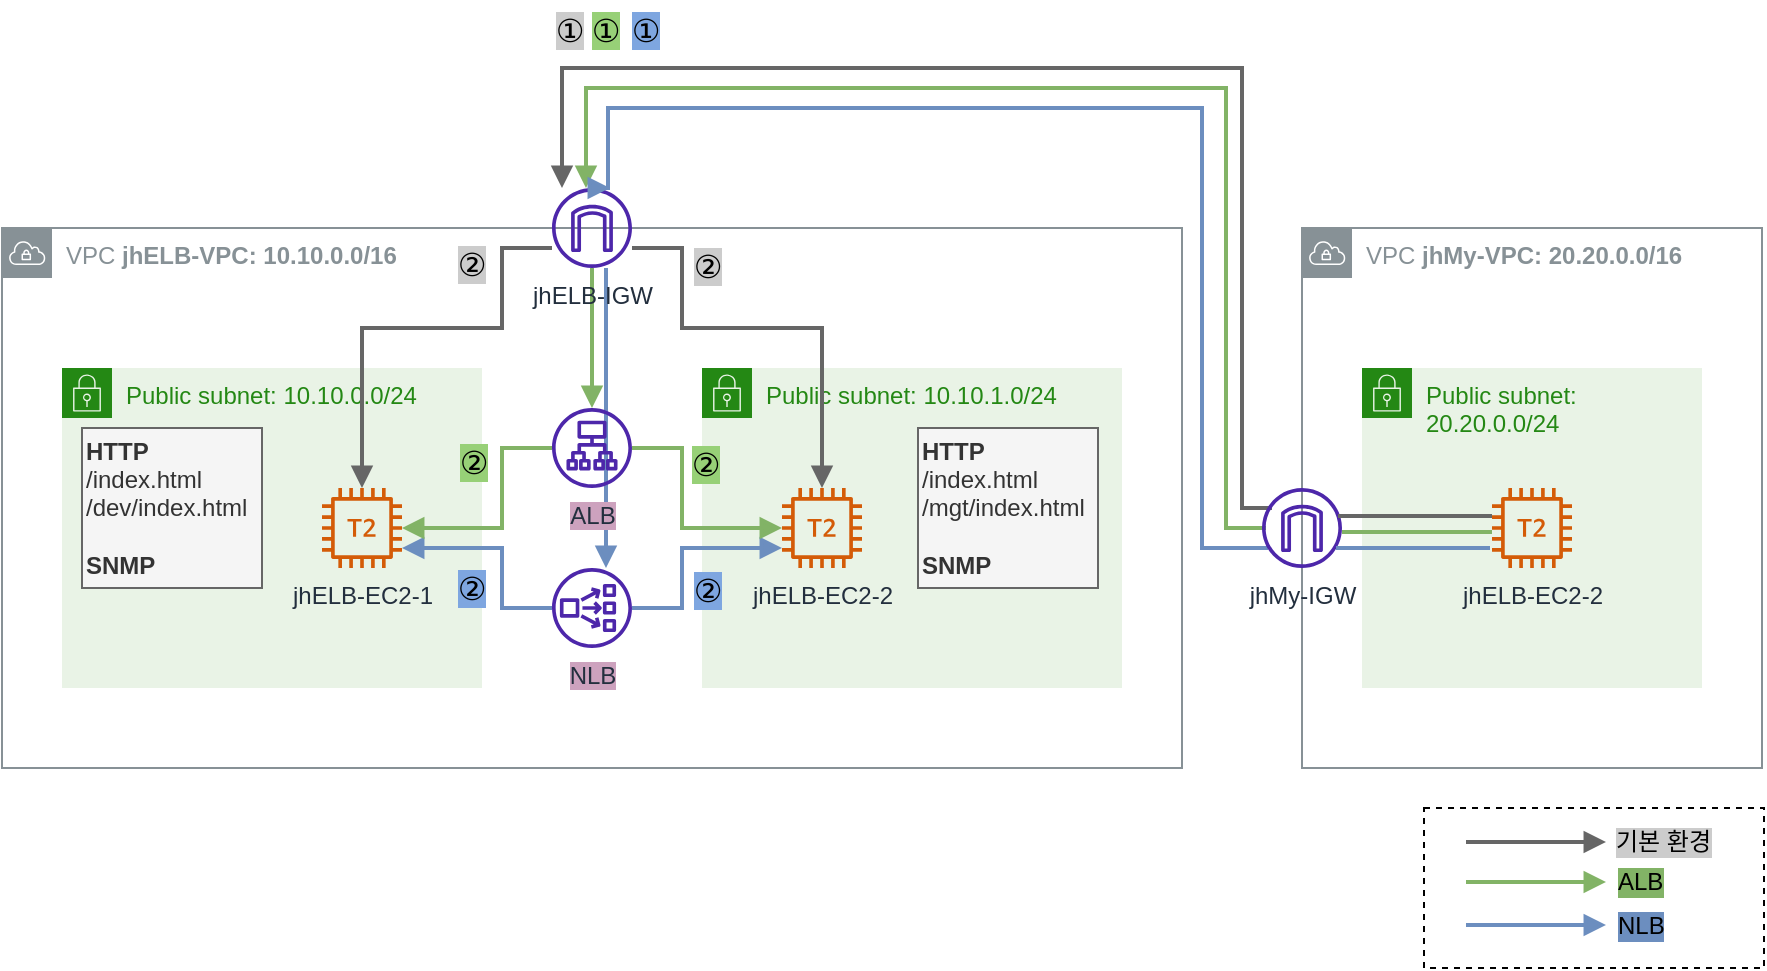 <mxfile version="20.3.0" type="device"><diagram id="O1QQbL72nYp6XeWh-pYY" name="페이지-1"><mxGraphModel dx="1298" dy="892" grid="1" gridSize="10" guides="1" tooltips="1" connect="1" arrows="1" fold="1" page="1" pageScale="1" pageWidth="827" pageHeight="1169" math="0" shadow="0"><root><mxCell id="0"/><mxCell id="1" parent="0"/><mxCell id="yalJn6UqCPsWomniYJql-1" value="VPC &lt;b&gt;jhELB-VPC: 10.10.0.0/16&lt;/b&gt;" style="sketch=0;outlineConnect=0;gradientColor=none;html=1;whiteSpace=wrap;fontSize=12;fontStyle=0;shape=mxgraph.aws4.group;grIcon=mxgraph.aws4.group_vpc;strokeColor=#879196;fillColor=none;verticalAlign=top;align=left;spacingLeft=30;fontColor=#879196;dashed=0;" parent="1" vertex="1"><mxGeometry x="40" y="370" width="590" height="270" as="geometry"/></mxCell><mxCell id="yalJn6UqCPsWomniYJql-3" value="Public subnet: 10.10.0.0/24" style="points=[[0,0],[0.25,0],[0.5,0],[0.75,0],[1,0],[1,0.25],[1,0.5],[1,0.75],[1,1],[0.75,1],[0.5,1],[0.25,1],[0,1],[0,0.75],[0,0.5],[0,0.25]];outlineConnect=0;gradientColor=none;html=1;whiteSpace=wrap;fontSize=12;fontStyle=0;container=1;pointerEvents=0;collapsible=0;recursiveResize=0;shape=mxgraph.aws4.group;grIcon=mxgraph.aws4.group_security_group;grStroke=0;strokeColor=#248814;fillColor=#E9F3E6;verticalAlign=top;align=left;spacingLeft=30;fontColor=#248814;dashed=0;" parent="1" vertex="1"><mxGeometry x="70" y="440" width="210" height="160" as="geometry"/></mxCell><mxCell id="yalJn6UqCPsWomniYJql-4" value="jhELB-EC2-1" style="sketch=0;outlineConnect=0;fontColor=#232F3E;gradientColor=none;fillColor=#D45B07;strokeColor=none;dashed=0;verticalLabelPosition=bottom;verticalAlign=top;align=center;html=1;fontSize=12;fontStyle=0;aspect=fixed;pointerEvents=1;shape=mxgraph.aws4.t2_instance;" parent="yalJn6UqCPsWomniYJql-3" vertex="1"><mxGeometry x="130" y="60" width="40" height="40" as="geometry"/></mxCell><mxCell id="yalJn6UqCPsWomniYJql-5" value="&lt;b&gt;HTTP&lt;/b&gt;&lt;br&gt;/index.html&lt;br&gt;/dev/index.html&lt;br&gt;&lt;br&gt;&lt;b&gt;SNMP&lt;/b&gt;" style="text;html=1;strokeColor=#666666;fillColor=#f5f5f5;align=left;verticalAlign=middle;whiteSpace=wrap;rounded=0;fontColor=#333333;" parent="1" vertex="1"><mxGeometry x="80" y="470" width="90" height="80" as="geometry"/></mxCell><mxCell id="yalJn6UqCPsWomniYJql-6" value="Public subnet: 10.10.1.0/24" style="points=[[0,0],[0.25,0],[0.5,0],[0.75,0],[1,0],[1,0.25],[1,0.5],[1,0.75],[1,1],[0.75,1],[0.5,1],[0.25,1],[0,1],[0,0.75],[0,0.5],[0,0.25]];outlineConnect=0;gradientColor=none;html=1;whiteSpace=wrap;fontSize=12;fontStyle=0;container=1;pointerEvents=0;collapsible=0;recursiveResize=0;shape=mxgraph.aws4.group;grIcon=mxgraph.aws4.group_security_group;grStroke=0;strokeColor=#248814;fillColor=#E9F3E6;verticalAlign=top;align=left;spacingLeft=30;fontColor=#248814;dashed=0;" parent="1" vertex="1"><mxGeometry x="390" y="440" width="210" height="160" as="geometry"/></mxCell><mxCell id="yalJn6UqCPsWomniYJql-7" value="jhELB-EC2-2" style="sketch=0;outlineConnect=0;fontColor=#232F3E;gradientColor=none;fillColor=#D45B07;strokeColor=none;dashed=0;verticalLabelPosition=bottom;verticalAlign=top;align=center;html=1;fontSize=12;fontStyle=0;aspect=fixed;pointerEvents=1;shape=mxgraph.aws4.t2_instance;" parent="yalJn6UqCPsWomniYJql-6" vertex="1"><mxGeometry x="40" y="60" width="40" height="40" as="geometry"/></mxCell><mxCell id="yalJn6UqCPsWomniYJql-48" value="②" style="text;html=1;strokeColor=none;fillColor=none;align=center;verticalAlign=middle;whiteSpace=wrap;rounded=0;fontSize=16;labelBackgroundColor=#7EA6E0;" parent="yalJn6UqCPsWomniYJql-6" vertex="1"><mxGeometry x="-17" y="98" width="40" height="25" as="geometry"/></mxCell><mxCell id="yalJn6UqCPsWomniYJql-8" value="&lt;b&gt;HTTP&lt;/b&gt;&lt;br&gt;/index.html&lt;br&gt;/mgt/index.html&lt;br&gt;&lt;br&gt;&lt;b&gt;SNMP&lt;/b&gt;" style="text;html=1;strokeColor=#666666;fillColor=#f5f5f5;align=left;verticalAlign=middle;whiteSpace=wrap;rounded=0;fontColor=#333333;" parent="1" vertex="1"><mxGeometry x="498" y="470" width="90" height="80" as="geometry"/></mxCell><mxCell id="yalJn6UqCPsWomniYJql-9" value="VPC &lt;b&gt;jhMy-VPC: 20.20.0.0/16&lt;/b&gt;" style="sketch=0;outlineConnect=0;gradientColor=none;html=1;whiteSpace=wrap;fontSize=12;fontStyle=0;shape=mxgraph.aws4.group;grIcon=mxgraph.aws4.group_vpc;strokeColor=#879196;fillColor=none;verticalAlign=top;align=left;spacingLeft=30;fontColor=#879196;dashed=0;" parent="1" vertex="1"><mxGeometry x="690" y="370" width="230" height="270" as="geometry"/></mxCell><mxCell id="yalJn6UqCPsWomniYJql-10" value="Public subnet: 20.20.0.0/24" style="points=[[0,0],[0.25,0],[0.5,0],[0.75,0],[1,0],[1,0.25],[1,0.5],[1,0.75],[1,1],[0.75,1],[0.5,1],[0.25,1],[0,1],[0,0.75],[0,0.5],[0,0.25]];outlineConnect=0;gradientColor=none;html=1;whiteSpace=wrap;fontSize=12;fontStyle=0;container=1;pointerEvents=0;collapsible=0;recursiveResize=0;shape=mxgraph.aws4.group;grIcon=mxgraph.aws4.group_security_group;grStroke=0;strokeColor=#248814;fillColor=#E9F3E6;verticalAlign=top;align=left;spacingLeft=30;fontColor=#248814;dashed=0;" parent="1" vertex="1"><mxGeometry x="720" y="440" width="170" height="160" as="geometry"/></mxCell><mxCell id="yalJn6UqCPsWomniYJql-11" value="jhELB-EC2-2" style="sketch=0;outlineConnect=0;fontColor=#232F3E;gradientColor=none;fillColor=#D45B07;strokeColor=none;dashed=0;verticalLabelPosition=bottom;verticalAlign=top;align=center;html=1;fontSize=12;fontStyle=0;aspect=fixed;pointerEvents=1;shape=mxgraph.aws4.t2_instance;" parent="yalJn6UqCPsWomniYJql-10" vertex="1"><mxGeometry x="65" y="60" width="40" height="40" as="geometry"/></mxCell><mxCell id="yalJn6UqCPsWomniYJql-18" style="edgeStyle=orthogonalEdgeStyle;rounded=0;orthogonalLoop=1;jettySize=auto;html=1;strokeWidth=2;endArrow=block;endFill=1;fillColor=#f5f5f5;strokeColor=#666666;" parent="1" source="yalJn6UqCPsWomniYJql-12" target="yalJn6UqCPsWomniYJql-4" edge="1"><mxGeometry relative="1" as="geometry"><Array as="points"><mxPoint x="290" y="380"/><mxPoint x="290" y="420"/><mxPoint x="220" y="420"/></Array></mxGeometry></mxCell><mxCell id="yalJn6UqCPsWomniYJql-19" style="edgeStyle=orthogonalEdgeStyle;rounded=0;orthogonalLoop=1;jettySize=auto;html=1;strokeWidth=2;endArrow=block;endFill=1;fillColor=#f5f5f5;strokeColor=#666666;" parent="1" source="yalJn6UqCPsWomniYJql-12" target="yalJn6UqCPsWomniYJql-7" edge="1"><mxGeometry relative="1" as="geometry"><Array as="points"><mxPoint x="380" y="380"/><mxPoint x="380" y="420"/><mxPoint x="450" y="420"/></Array></mxGeometry></mxCell><mxCell id="yalJn6UqCPsWomniYJql-20" style="edgeStyle=orthogonalEdgeStyle;rounded=0;orthogonalLoop=1;jettySize=auto;html=1;strokeColor=#82b366;strokeWidth=2;endArrow=block;endFill=1;fillColor=#d5e8d4;" parent="1" source="yalJn6UqCPsWomniYJql-12" target="yalJn6UqCPsWomniYJql-15" edge="1"><mxGeometry relative="1" as="geometry"/></mxCell><mxCell id="yalJn6UqCPsWomniYJql-24" style="edgeStyle=orthogonalEdgeStyle;rounded=0;orthogonalLoop=1;jettySize=auto;html=1;strokeColor=#6c8ebf;strokeWidth=2;endArrow=block;endFill=1;fillColor=#dae8fc;" parent="1" edge="1"><mxGeometry relative="1" as="geometry"><mxPoint x="342" y="390.0" as="sourcePoint"/><mxPoint x="342" y="540" as="targetPoint"/></mxGeometry></mxCell><mxCell id="yalJn6UqCPsWomniYJql-12" value="jhELB-IGW" style="sketch=0;outlineConnect=0;fontColor=#232F3E;gradientColor=none;fillColor=#4D27AA;strokeColor=none;dashed=0;verticalLabelPosition=bottom;verticalAlign=top;align=center;html=1;fontSize=12;fontStyle=0;aspect=fixed;pointerEvents=1;shape=mxgraph.aws4.internet_gateway;" parent="1" vertex="1"><mxGeometry x="315" y="350" width="40" height="40" as="geometry"/></mxCell><mxCell id="yalJn6UqCPsWomniYJql-17" style="edgeStyle=orthogonalEdgeStyle;rounded=0;orthogonalLoop=1;jettySize=auto;html=1;strokeWidth=2;endArrow=block;endFill=1;fillColor=#f5f5f5;strokeColor=#666666;" parent="1" target="yalJn6UqCPsWomniYJql-12" edge="1"><mxGeometry relative="1" as="geometry"><mxPoint x="675" y="510" as="sourcePoint"/><mxPoint x="230" y="350" as="targetPoint"/><Array as="points"><mxPoint x="660" y="510"/><mxPoint x="660" y="290"/><mxPoint x="320" y="290"/></Array></mxGeometry></mxCell><mxCell id="yalJn6UqCPsWomniYJql-39" style="edgeStyle=orthogonalEdgeStyle;rounded=0;orthogonalLoop=1;jettySize=auto;html=1;strokeColor=#82b366;strokeWidth=2;endArrow=block;endFill=1;endSize=6;fillColor=#d5e8d4;" parent="1" edge="1"><mxGeometry relative="1" as="geometry"><mxPoint x="672" y="520" as="sourcePoint"/><mxPoint x="332" y="350.0" as="targetPoint"/><Array as="points"><mxPoint x="652" y="520"/><mxPoint x="652" y="300"/><mxPoint x="332" y="300"/></Array></mxGeometry></mxCell><mxCell id="yalJn6UqCPsWomniYJql-40" style="edgeStyle=orthogonalEdgeStyle;rounded=0;orthogonalLoop=1;jettySize=auto;html=1;strokeColor=#6c8ebf;strokeWidth=2;endArrow=block;endFill=1;endSize=6;fillColor=#dae8fc;" parent="1" edge="1"><mxGeometry relative="1" as="geometry"><mxPoint x="673" y="530" as="sourcePoint"/><mxPoint x="344" y="350.0" as="targetPoint"/><Array as="points"><mxPoint x="640" y="530"/><mxPoint x="640" y="310"/><mxPoint x="343" y="310"/></Array></mxGeometry></mxCell><mxCell id="yalJn6UqCPsWomniYJql-13" value="jhMy-IGW" style="sketch=0;outlineConnect=0;fontColor=#232F3E;gradientColor=none;fillColor=#4D27AA;strokeColor=none;dashed=0;verticalLabelPosition=bottom;verticalAlign=top;align=center;html=1;fontSize=12;fontStyle=0;aspect=fixed;pointerEvents=1;shape=mxgraph.aws4.internet_gateway;" parent="1" vertex="1"><mxGeometry x="670" y="500" width="40" height="40" as="geometry"/></mxCell><mxCell id="yalJn6UqCPsWomniYJql-25" style="edgeStyle=orthogonalEdgeStyle;rounded=0;orthogonalLoop=1;jettySize=auto;html=1;strokeColor=#6c8ebf;strokeWidth=2;endArrow=block;endFill=1;fillColor=#dae8fc;" parent="1" source="yalJn6UqCPsWomniYJql-14" target="yalJn6UqCPsWomniYJql-7" edge="1"><mxGeometry relative="1" as="geometry"><Array as="points"><mxPoint x="380" y="560"/><mxPoint x="380" y="530"/></Array></mxGeometry></mxCell><mxCell id="yalJn6UqCPsWomniYJql-26" style="edgeStyle=orthogonalEdgeStyle;rounded=0;orthogonalLoop=1;jettySize=auto;html=1;strokeColor=#6c8ebf;strokeWidth=2;endArrow=block;endFill=1;fillColor=#dae8fc;" parent="1" source="yalJn6UqCPsWomniYJql-14" target="yalJn6UqCPsWomniYJql-4" edge="1"><mxGeometry relative="1" as="geometry"><Array as="points"><mxPoint x="290" y="560"/><mxPoint x="290" y="530"/></Array></mxGeometry></mxCell><mxCell id="yalJn6UqCPsWomniYJql-14" value="NLB" style="sketch=0;outlineConnect=0;fontColor=#232F3E;gradientColor=none;fillColor=#4D27AA;strokeColor=none;dashed=0;verticalLabelPosition=bottom;verticalAlign=top;align=center;html=1;fontSize=12;fontStyle=0;aspect=fixed;pointerEvents=1;shape=mxgraph.aws4.network_load_balancer;labelBackgroundColor=#CDA2BE;" parent="1" vertex="1"><mxGeometry x="315" y="540" width="40" height="40" as="geometry"/></mxCell><mxCell id="yalJn6UqCPsWomniYJql-21" style="edgeStyle=orthogonalEdgeStyle;rounded=0;orthogonalLoop=1;jettySize=auto;html=1;strokeColor=#82b366;strokeWidth=2;endArrow=block;endFill=1;fillColor=#d5e8d4;" parent="1" source="yalJn6UqCPsWomniYJql-15" target="yalJn6UqCPsWomniYJql-7" edge="1"><mxGeometry relative="1" as="geometry"><Array as="points"><mxPoint x="380" y="480"/><mxPoint x="380" y="520"/></Array></mxGeometry></mxCell><mxCell id="yalJn6UqCPsWomniYJql-22" style="edgeStyle=orthogonalEdgeStyle;rounded=0;orthogonalLoop=1;jettySize=auto;html=1;strokeColor=#82b366;strokeWidth=2;endArrow=block;endFill=1;fillColor=#d5e8d4;" parent="1" source="yalJn6UqCPsWomniYJql-15" target="yalJn6UqCPsWomniYJql-4" edge="1"><mxGeometry relative="1" as="geometry"><Array as="points"><mxPoint x="290" y="480"/><mxPoint x="290" y="520"/></Array></mxGeometry></mxCell><mxCell id="yalJn6UqCPsWomniYJql-15" value="ALB" style="sketch=0;outlineConnect=0;fontColor=#232F3E;gradientColor=none;fillColor=#4D27AA;strokeColor=none;dashed=0;verticalLabelPosition=bottom;verticalAlign=top;align=center;html=1;fontSize=12;fontStyle=0;aspect=fixed;pointerEvents=1;shape=mxgraph.aws4.application_load_balancer;labelBackgroundColor=#CDA2BE;" parent="1" vertex="1"><mxGeometry x="315" y="460" width="40" height="40" as="geometry"/></mxCell><mxCell id="yalJn6UqCPsWomniYJql-16" style="edgeStyle=orthogonalEdgeStyle;rounded=0;orthogonalLoop=1;jettySize=auto;html=1;endArrow=none;endFill=0;strokeWidth=2;fillColor=#f5f5f5;strokeColor=#666666;endSize=6;" parent="1" edge="1"><mxGeometry relative="1" as="geometry"><mxPoint x="785" y="514" as="sourcePoint"/><mxPoint x="708" y="514" as="targetPoint"/></mxGeometry></mxCell><mxCell id="yalJn6UqCPsWomniYJql-27" value="" style="rounded=0;whiteSpace=wrap;html=1;labelBackgroundColor=none;fontColor=#000000;dashed=1;" parent="1" vertex="1"><mxGeometry x="751" y="660" width="170" height="80" as="geometry"/></mxCell><mxCell id="yalJn6UqCPsWomniYJql-28" value="" style="endArrow=block;html=1;rounded=0;strokeColor=#666666;strokeWidth=2;endFill=1;fillColor=#f5f5f5;" parent="1" edge="1"><mxGeometry width="50" height="50" relative="1" as="geometry"><mxPoint x="772" y="677" as="sourcePoint"/><mxPoint x="842" y="677" as="targetPoint"/></mxGeometry></mxCell><mxCell id="yalJn6UqCPsWomniYJql-29" value="" style="endArrow=block;html=1;rounded=0;strokeColor=#82b366;strokeWidth=2;endFill=1;fillColor=#d5e8d4;" parent="1" edge="1"><mxGeometry width="50" height="50" relative="1" as="geometry"><mxPoint x="772" y="697" as="sourcePoint"/><mxPoint x="842" y="697" as="targetPoint"/></mxGeometry></mxCell><mxCell id="yalJn6UqCPsWomniYJql-30" value="" style="endArrow=block;html=1;rounded=0;strokeColor=#6c8ebf;strokeWidth=2;endFill=1;fillColor=#dae8fc;" parent="1" edge="1"><mxGeometry width="50" height="50" relative="1" as="geometry"><mxPoint x="772" y="718.5" as="sourcePoint"/><mxPoint x="842" y="718.5" as="targetPoint"/></mxGeometry></mxCell><mxCell id="yalJn6UqCPsWomniYJql-31" value="기본 환경" style="text;html=1;strokeColor=none;fillColor=none;align=left;verticalAlign=middle;whiteSpace=wrap;rounded=0;fontColor=#000000;labelBackgroundColor=#CCCCCC;" parent="1" vertex="1"><mxGeometry x="845" y="662" width="60" height="30" as="geometry"/></mxCell><mxCell id="yalJn6UqCPsWomniYJql-32" value="ALB" style="text;html=1;strokeColor=none;fillColor=none;align=left;verticalAlign=middle;whiteSpace=wrap;rounded=0;labelBackgroundColor=#82B366;" parent="1" vertex="1"><mxGeometry x="846" y="687" width="54" height="20" as="geometry"/></mxCell><mxCell id="yalJn6UqCPsWomniYJql-33" value="NLB" style="text;html=1;strokeColor=none;fillColor=none;align=left;verticalAlign=middle;whiteSpace=wrap;rounded=0;labelBackgroundColor=#6C8EBF;" parent="1" vertex="1"><mxGeometry x="846" y="709" width="44" height="20" as="geometry"/></mxCell><mxCell id="yalJn6UqCPsWomniYJql-34" value="①" style="text;html=1;strokeColor=none;fillColor=none;align=center;verticalAlign=middle;whiteSpace=wrap;rounded=0;labelBackgroundColor=#CCCCCC;fontSize=16;" parent="1" vertex="1"><mxGeometry x="312" y="256" width="24" height="30" as="geometry"/></mxCell><mxCell id="yalJn6UqCPsWomniYJql-35" value="①" style="text;html=1;strokeColor=none;fillColor=none;align=center;verticalAlign=middle;whiteSpace=wrap;rounded=0;fontSize=16;labelBackgroundColor=#97D077;" parent="1" vertex="1"><mxGeometry x="322" y="256" width="40" height="30" as="geometry"/></mxCell><mxCell id="yalJn6UqCPsWomniYJql-36" value="①" style="text;html=1;strokeColor=none;fillColor=none;align=center;verticalAlign=middle;whiteSpace=wrap;rounded=0;fontSize=16;labelBackgroundColor=#7EA6E0;" parent="1" vertex="1"><mxGeometry x="342" y="256" width="40" height="30" as="geometry"/></mxCell><mxCell id="yalJn6UqCPsWomniYJql-37" style="edgeStyle=orthogonalEdgeStyle;rounded=0;orthogonalLoop=1;jettySize=auto;html=1;endArrow=none;endFill=0;strokeWidth=2;fillColor=#d5e8d4;strokeColor=#82b366;" parent="1" edge="1"><mxGeometry relative="1" as="geometry"><mxPoint x="785" y="522" as="sourcePoint"/><mxPoint x="710" y="522" as="targetPoint"/></mxGeometry></mxCell><mxCell id="yalJn6UqCPsWomniYJql-38" style="edgeStyle=orthogonalEdgeStyle;rounded=0;orthogonalLoop=1;jettySize=auto;html=1;endArrow=none;endFill=0;strokeWidth=2;fillColor=#dae8fc;strokeColor=#6c8ebf;" parent="1" edge="1"><mxGeometry relative="1" as="geometry"><mxPoint x="784" y="530" as="sourcePoint"/><mxPoint x="707" y="530" as="targetPoint"/></mxGeometry></mxCell><mxCell id="yalJn6UqCPsWomniYJql-44" value="②" style="text;html=1;strokeColor=none;fillColor=none;align=center;verticalAlign=middle;whiteSpace=wrap;rounded=0;labelBackgroundColor=#CCCCCC;fontSize=16;" parent="1" vertex="1"><mxGeometry x="378" y="374" width="30" height="30" as="geometry"/></mxCell><mxCell id="yalJn6UqCPsWomniYJql-45" value="②" style="text;html=1;strokeColor=none;fillColor=none;align=center;verticalAlign=middle;whiteSpace=wrap;rounded=0;labelBackgroundColor=#CCCCCC;fontSize=16;" parent="1" vertex="1"><mxGeometry x="260" y="373" width="30" height="30" as="geometry"/></mxCell><mxCell id="yalJn6UqCPsWomniYJql-46" value="②" style="text;html=1;strokeColor=none;fillColor=none;align=center;verticalAlign=middle;whiteSpace=wrap;rounded=0;fontSize=16;labelBackgroundColor=#97D077;" parent="1" vertex="1"><mxGeometry x="372" y="475" width="40" height="25" as="geometry"/></mxCell><mxCell id="yalJn6UqCPsWomniYJql-47" value="②" style="text;html=1;strokeColor=none;fillColor=none;align=center;verticalAlign=middle;whiteSpace=wrap;rounded=0;fontSize=16;labelBackgroundColor=#97D077;" parent="1" vertex="1"><mxGeometry x="256" y="474" width="40" height="25" as="geometry"/></mxCell><mxCell id="yalJn6UqCPsWomniYJql-49" value="②" style="text;html=1;strokeColor=none;fillColor=none;align=center;verticalAlign=middle;whiteSpace=wrap;rounded=0;fontSize=16;labelBackgroundColor=#7EA6E0;" parent="1" vertex="1"><mxGeometry x="255" y="537" width="40" height="25" as="geometry"/></mxCell></root></mxGraphModel></diagram></mxfile>